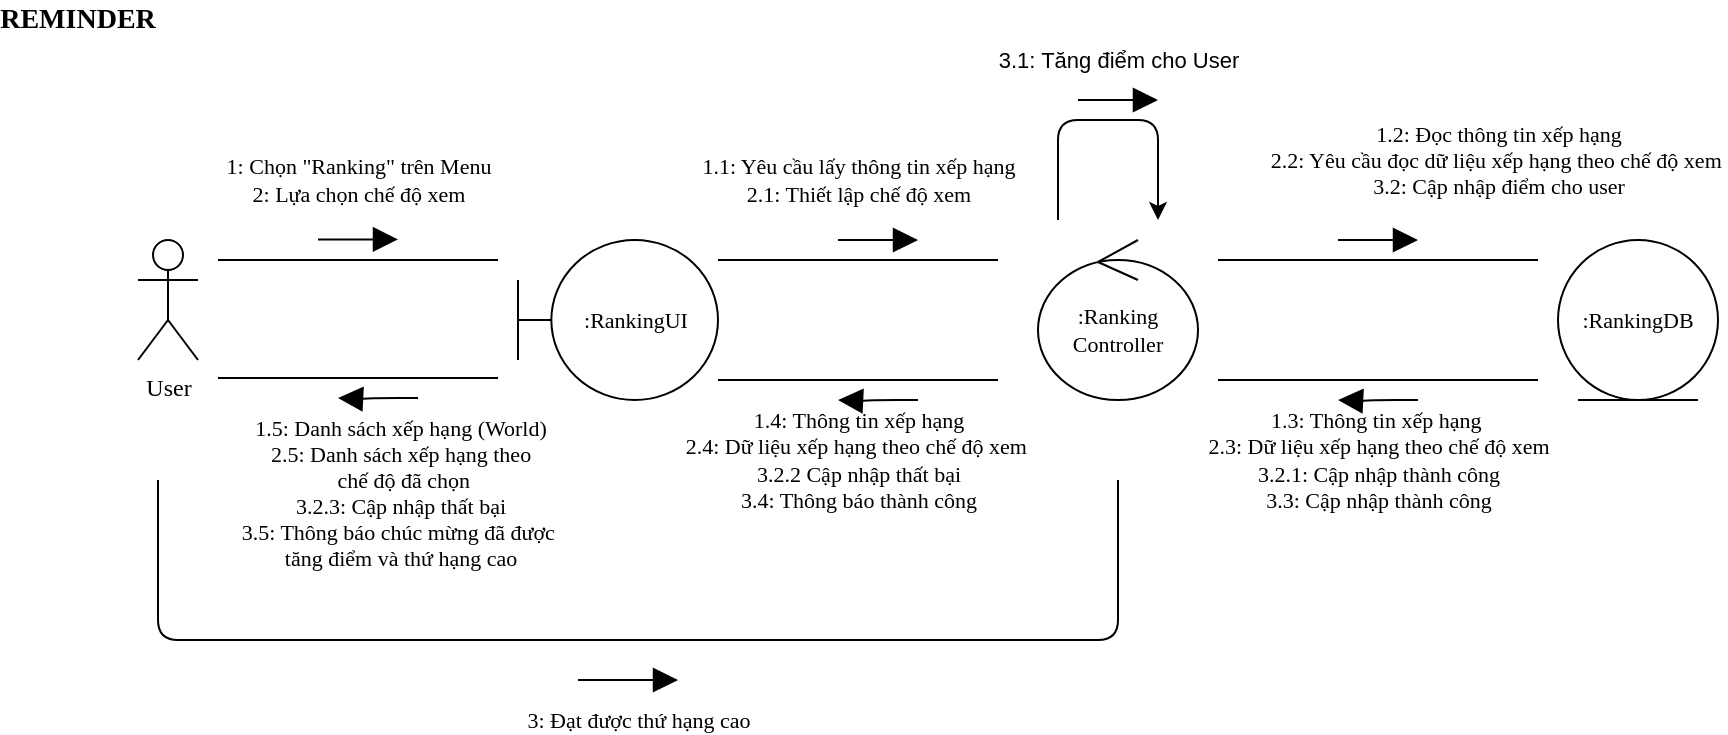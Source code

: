 <mxfile version="13.10.2" type="device"><diagram id="Es16GX2NenPyvGczV2Lz" name="Page-1"><mxGraphModel dx="1108" dy="403" grid="1" gridSize="10" guides="1" tooltips="1" connect="1" arrows="1" fold="1" page="1" pageScale="1" pageWidth="850" pageHeight="1100" math="0" shadow="0"><root><mxCell id="0"/><mxCell id="1" parent="0"/><mxCell id="bsWNiY5SrEph6eDb3Wa7-1" value="User" style="shape=umlActor;verticalLabelPosition=bottom;verticalAlign=top;html=1;outlineConnect=0;fontFamily=Verdana;" parent="1" vertex="1"><mxGeometry x="130" y="160" width="30" height="60" as="geometry"/></mxCell><mxCell id="bsWNiY5SrEph6eDb3Wa7-4" value=":Ranking&lt;br&gt;Controller" style="ellipse;shape=umlControl;whiteSpace=wrap;html=1;fontFamily=Verdana;fontSize=11;" parent="1" vertex="1"><mxGeometry x="580" y="160" width="80" height="80" as="geometry"/></mxCell><mxCell id="bsWNiY5SrEph6eDb3Wa7-5" value=":RankingUI" style="shape=umlBoundary;whiteSpace=wrap;html=1;fontFamily=Verdana;fontSize=11;" parent="1" vertex="1"><mxGeometry x="320" y="160" width="100" height="80" as="geometry"/></mxCell><mxCell id="bsWNiY5SrEph6eDb3Wa7-6" value="&lt;div&gt;1: Chọn &quot;Ranking&quot; trên Menu&lt;/div&gt;&lt;div&gt;2: Lựa chọn chế độ xem&lt;/div&gt;" style="endArrow=none;html=1;fontFamily=Verdana;fontSize=11;" parent="1" edge="1"><mxGeometry y="40" width="50" height="50" relative="1" as="geometry"><mxPoint x="170" y="170" as="sourcePoint"/><mxPoint x="310" y="170" as="targetPoint"/><mxPoint as="offset"/></mxGeometry></mxCell><mxCell id="bsWNiY5SrEph6eDb3Wa7-7" value="" style="endArrow=block;html=1;fontFamily=Verdana;fontSize=11;horizontal=1;verticalAlign=middle;endFill=1;jumpSize=9;rounded=1;startSize=10;endSize=10;" parent="1" edge="1"><mxGeometry width="50" height="50" relative="1" as="geometry"><mxPoint x="220" y="159.72" as="sourcePoint"/><mxPoint x="260" y="159.72" as="targetPoint"/></mxGeometry></mxCell><mxCell id="bsWNiY5SrEph6eDb3Wa7-9" value="" style="endArrow=block;html=1;fontFamily=Verdana;fontSize=11;horizontal=1;verticalAlign=middle;endFill=1;jumpSize=9;rounded=1;startSize=10;endSize=10;" parent="1" edge="1"><mxGeometry width="50" height="50" relative="1" as="geometry"><mxPoint x="350" y="380" as="sourcePoint"/><mxPoint x="400" y="380" as="targetPoint"/><Array as="points"><mxPoint x="370" y="380"/></Array></mxGeometry></mxCell><mxCell id="bsWNiY5SrEph6eDb3Wa7-10" value="&lt;div&gt;1.1: Yêu cầu lấy thông tin xếp hạng&lt;/div&gt;&lt;div&gt;2.1: Thiết lập chế độ xem&lt;/div&gt;" style="endArrow=none;html=1;fontFamily=Verdana;fontSize=11;" parent="1" edge="1"><mxGeometry y="40" width="50" height="50" relative="1" as="geometry"><mxPoint x="420" y="170" as="sourcePoint"/><mxPoint x="560" y="170" as="targetPoint"/><mxPoint as="offset"/></mxGeometry></mxCell><mxCell id="bsWNiY5SrEph6eDb3Wa7-11" value="" style="endArrow=block;html=1;fontFamily=Verdana;fontSize=11;horizontal=1;verticalAlign=middle;endFill=1;jumpSize=9;rounded=1;startSize=10;endSize=10;" parent="1" edge="1"><mxGeometry width="50" height="50" relative="1" as="geometry"><mxPoint x="480" y="160" as="sourcePoint"/><mxPoint x="520" y="160" as="targetPoint"/></mxGeometry></mxCell><mxCell id="bsWNiY5SrEph6eDb3Wa7-13" value="3: Đạt được thứ hạng cao" style="endArrow=none;html=1;fontFamily=Verdana;fontSize=11;" parent="1" edge="1"><mxGeometry y="-40" width="50" height="50" relative="1" as="geometry"><mxPoint x="140" y="280" as="sourcePoint"/><mxPoint x="620" y="280" as="targetPoint"/><mxPoint as="offset"/><Array as="points"><mxPoint x="140" y="360"/><mxPoint x="620" y="360"/></Array></mxGeometry></mxCell><mxCell id="bsWNiY5SrEph6eDb3Wa7-14" value="&lt;div&gt;1.2: Đọc thông tin xếp hạng&lt;/div&gt;&lt;div&gt;2.2: Yêu cầu đọc dữ liệu xếp hạng theo chế độ xem&amp;nbsp;&lt;/div&gt;&lt;div&gt;3.2: Cập nhập điểm cho user&lt;/div&gt;" style="endArrow=none;html=1;fontFamily=Verdana;fontSize=11;" parent="1" edge="1"><mxGeometry x="0.75" y="50" width="50" height="50" relative="1" as="geometry"><mxPoint x="670" y="170" as="sourcePoint"/><mxPoint x="830" y="170" as="targetPoint"/><mxPoint as="offset"/></mxGeometry></mxCell><mxCell id="bsWNiY5SrEph6eDb3Wa7-15" value="" style="endArrow=block;html=1;fontFamily=Verdana;fontSize=11;horizontal=1;verticalAlign=middle;endFill=1;jumpSize=9;rounded=1;startSize=10;endSize=10;" parent="1" edge="1"><mxGeometry width="50" height="50" relative="1" as="geometry"><mxPoint x="730" y="160" as="sourcePoint"/><mxPoint x="770" y="160" as="targetPoint"/></mxGeometry></mxCell><mxCell id="bsWNiY5SrEph6eDb3Wa7-20" value="&lt;div&gt;1.3: Thông tin xếp hạng&amp;nbsp;&lt;/div&gt;&lt;div&gt;2.3: Dữ liệu xếp hạng theo chế độ xem&lt;/div&gt;&lt;div&gt;3.2.1: Cập nhập thành công&lt;/div&gt;&lt;div&gt;3.3: Cập nhập thành công&lt;/div&gt;" style="endArrow=none;html=1;fontFamily=Verdana;fontSize=11;" parent="1" edge="1"><mxGeometry y="-40" width="50" height="50" relative="1" as="geometry"><mxPoint x="670" y="230" as="sourcePoint"/><mxPoint x="830" y="230" as="targetPoint"/><mxPoint as="offset"/></mxGeometry></mxCell><mxCell id="bsWNiY5SrEph6eDb3Wa7-22" value="" style="endArrow=block;html=1;fontFamily=Verdana;fontSize=11;horizontal=1;verticalAlign=middle;endFill=1;jumpSize=9;rounded=1;startSize=10;endSize=10;" parent="1" edge="1"><mxGeometry width="50" height="50" relative="1" as="geometry"><mxPoint x="770" y="240" as="sourcePoint"/><mxPoint x="730" y="240" as="targetPoint"/><Array as="points"><mxPoint x="750" y="240"/><mxPoint x="740" y="240.48"/></Array></mxGeometry></mxCell><mxCell id="bsWNiY5SrEph6eDb3Wa7-24" value="&lt;font face=&quot;Verdana&quot; style=&quot;font-size: 14px&quot;&gt;REMINDER&lt;/font&gt;" style="text;html=1;strokeColor=none;fillColor=none;align=center;verticalAlign=middle;whiteSpace=wrap;rounded=0;fontStyle=1" parent="1" vertex="1"><mxGeometry x="80" y="40" width="40" height="20" as="geometry"/></mxCell><mxCell id="bsWNiY5SrEph6eDb3Wa7-26" value="&lt;div&gt;1.4: Thông tin xếp hạng&lt;/div&gt;&lt;div&gt;2.4: Dữ liệu xếp hạng theo chế độ xem&amp;nbsp;&lt;/div&gt;&lt;div&gt;3.2.2 Cập nhập thất bại&lt;/div&gt;&lt;div&gt;3.4: Thông báo thành công&lt;/div&gt;" style="endArrow=none;html=1;fontFamily=Verdana;fontSize=11;" parent="1" edge="1"><mxGeometry y="-40" width="50" height="50" relative="1" as="geometry"><mxPoint x="420" y="230" as="sourcePoint"/><mxPoint x="560" y="230" as="targetPoint"/><mxPoint as="offset"/></mxGeometry></mxCell><mxCell id="bsWNiY5SrEph6eDb3Wa7-27" value="" style="endArrow=block;html=1;fontFamily=Verdana;fontSize=11;horizontal=1;verticalAlign=middle;endFill=1;jumpSize=9;rounded=1;startSize=10;endSize=10;" parent="1" edge="1"><mxGeometry width="50" height="50" relative="1" as="geometry"><mxPoint x="520" y="240" as="sourcePoint"/><mxPoint x="480" y="240" as="targetPoint"/><Array as="points"><mxPoint x="500" y="240"/><mxPoint x="490" y="240.48"/></Array></mxGeometry></mxCell><mxCell id="bsWNiY5SrEph6eDb3Wa7-28" value="&lt;font style=&quot;font-size: 11px&quot;&gt;:RankingDB&lt;/font&gt;" style="ellipse;shape=umlEntity;whiteSpace=wrap;html=1;fontFamily=Verdana;" parent="1" vertex="1"><mxGeometry x="840" y="160" width="80" height="80" as="geometry"/></mxCell><mxCell id="bsWNiY5SrEph6eDb3Wa7-29" value="&lt;div&gt;&lt;br&gt;&lt;/div&gt;&lt;div&gt;1.5: Danh sách xếp hạng (World)&lt;/div&gt;&lt;div&gt;2.5: Danh sách xếp hạng theo&lt;/div&gt;&lt;div&gt;&amp;nbsp;chế độ đã chọn&lt;/div&gt;&lt;div&gt;3.2.3: Cập nhập thất bại&lt;/div&gt;&lt;div&gt;3.5: Thông báo chúc mừng đã được&amp;nbsp;&lt;/div&gt;&lt;div&gt;tăng điểm và thứ hạng cao&lt;/div&gt;" style="endArrow=none;html=1;fontFamily=Verdana;fontSize=11;" parent="1" edge="1"><mxGeometry x="0.286" y="-51" width="50" height="50" relative="1" as="geometry"><mxPoint x="170" y="229" as="sourcePoint"/><mxPoint x="310" y="229" as="targetPoint"/><mxPoint x="1" as="offset"/></mxGeometry></mxCell><mxCell id="bsWNiY5SrEph6eDb3Wa7-30" value="" style="endArrow=block;html=1;fontFamily=Verdana;fontSize=11;horizontal=1;verticalAlign=middle;endFill=1;jumpSize=9;rounded=1;startSize=10;endSize=10;" parent="1" edge="1"><mxGeometry width="50" height="50" relative="1" as="geometry"><mxPoint x="270" y="239" as="sourcePoint"/><mxPoint x="230" y="239" as="targetPoint"/><Array as="points"><mxPoint x="250" y="239"/><mxPoint x="240" y="239.48"/></Array></mxGeometry></mxCell><mxCell id="bsWNiY5SrEph6eDb3Wa7-31" value="3.1: Tăng điểm cho User" style="endArrow=classic;html=1;" parent="1" edge="1"><mxGeometry x="0.067" y="30" width="50" height="50" relative="1" as="geometry"><mxPoint x="590" y="150" as="sourcePoint"/><mxPoint x="640" y="150" as="targetPoint"/><Array as="points"><mxPoint x="590" y="100"/><mxPoint x="640" y="100"/></Array><mxPoint as="offset"/></mxGeometry></mxCell><mxCell id="bsWNiY5SrEph6eDb3Wa7-32" value="" style="endArrow=block;html=1;fontFamily=Verdana;fontSize=11;horizontal=1;verticalAlign=middle;endFill=1;jumpSize=9;rounded=1;startSize=10;endSize=10;" parent="1" edge="1"><mxGeometry width="50" height="50" relative="1" as="geometry"><mxPoint x="600" y="90" as="sourcePoint"/><mxPoint x="640" y="90" as="targetPoint"/></mxGeometry></mxCell></root></mxGraphModel></diagram></mxfile>